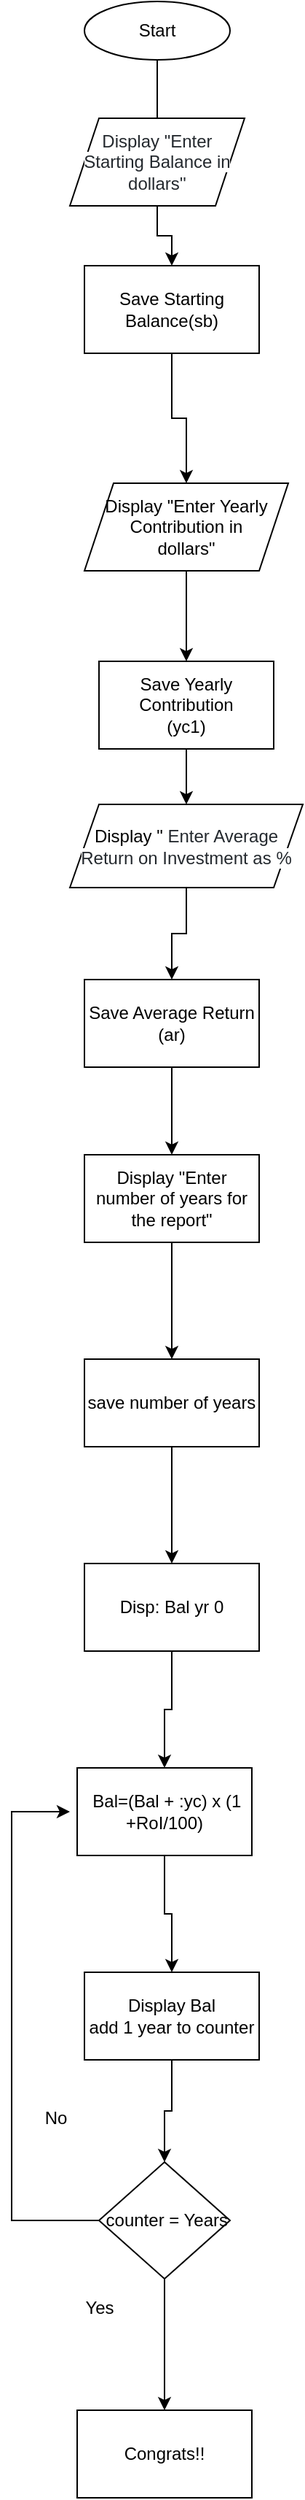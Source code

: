 <mxfile version="13.6.9" type="github">
  <diagram id="ovtI3kvPQnSv_diHjYjg" name="Page-1">
    <mxGraphModel dx="1032" dy="548" grid="1" gridSize="10" guides="1" tooltips="1" connect="1" arrows="1" fold="1" page="1" pageScale="1" pageWidth="850" pageHeight="1100" math="0" shadow="0">
      <root>
        <mxCell id="0" />
        <mxCell id="1" parent="0" />
        <mxCell id="vNmvQs24orC51QFKWI_Z-5" value="" style="edgeStyle=orthogonalEdgeStyle;rounded=0;orthogonalLoop=1;jettySize=auto;html=1;" parent="1" source="vNmvQs24orC51QFKWI_Z-1" edge="1">
          <mxGeometry relative="1" as="geometry">
            <mxPoint x="120" y="110" as="targetPoint" />
            <Array as="points">
              <mxPoint x="120" y="90" />
              <mxPoint x="120" y="90" />
            </Array>
          </mxGeometry>
        </mxCell>
        <mxCell id="vNmvQs24orC51QFKWI_Z-1" value="Start" style="ellipse;whiteSpace=wrap;html=1;" parent="1" vertex="1">
          <mxGeometry x="70" y="10" width="100" height="40" as="geometry" />
        </mxCell>
        <mxCell id="WoGMMZkuU9i0fPheh7HE-2" value="" style="edgeStyle=orthogonalEdgeStyle;rounded=0;orthogonalLoop=1;jettySize=auto;html=1;" edge="1" parent="1" source="vNmvQs24orC51QFKWI_Z-7" target="WoGMMZkuU9i0fPheh7HE-1">
          <mxGeometry relative="1" as="geometry" />
        </mxCell>
        <mxCell id="vNmvQs24orC51QFKWI_Z-7" value="&lt;font color=&quot;#24292e&quot;&gt;&lt;span style=&quot;background-color: rgb(255 , 255 , 255)&quot;&gt;Display &quot;&lt;/span&gt;&lt;/font&gt;&lt;span style=&quot;color: rgb(36 , 41 , 46) ; font-family: , &amp;#34;consolas&amp;#34; , &amp;#34;liberation mono&amp;#34; , &amp;#34;menlo&amp;#34; , monospace ; background-color: rgb(255 , 255 , 255)&quot;&gt;Enter Starting Balance in dollars&#39;&#39;&lt;/span&gt;" style="shape=parallelogram;perimeter=parallelogramPerimeter;whiteSpace=wrap;html=1;fixedSize=1;" parent="1" vertex="1">
          <mxGeometry x="60" y="90" width="120" height="60" as="geometry" />
        </mxCell>
        <mxCell id="WoGMMZkuU9i0fPheh7HE-4" value="" style="edgeStyle=orthogonalEdgeStyle;rounded=0;orthogonalLoop=1;jettySize=auto;html=1;" edge="1" parent="1" source="WoGMMZkuU9i0fPheh7HE-1" target="WoGMMZkuU9i0fPheh7HE-3">
          <mxGeometry relative="1" as="geometry" />
        </mxCell>
        <mxCell id="WoGMMZkuU9i0fPheh7HE-1" value="Save Starting Balance(sb)" style="whiteSpace=wrap;html=1;" vertex="1" parent="1">
          <mxGeometry x="70" y="191" width="120" height="60" as="geometry" />
        </mxCell>
        <mxCell id="WoGMMZkuU9i0fPheh7HE-7" value="" style="edgeStyle=orthogonalEdgeStyle;rounded=0;orthogonalLoop=1;jettySize=auto;html=1;" edge="1" parent="1" source="WoGMMZkuU9i0fPheh7HE-3" target="WoGMMZkuU9i0fPheh7HE-6">
          <mxGeometry relative="1" as="geometry" />
        </mxCell>
        <mxCell id="WoGMMZkuU9i0fPheh7HE-3" value="Display &quot;Enter Yearly&lt;br&gt;Contribution in &lt;br&gt;dollars&quot;" style="shape=parallelogram;perimeter=parallelogramPerimeter;whiteSpace=wrap;html=1;fixedSize=1;" vertex="1" parent="1">
          <mxGeometry x="70" y="340" width="140" height="60" as="geometry" />
        </mxCell>
        <mxCell id="WoGMMZkuU9i0fPheh7HE-9" value="" style="edgeStyle=orthogonalEdgeStyle;rounded=0;orthogonalLoop=1;jettySize=auto;html=1;" edge="1" parent="1" source="WoGMMZkuU9i0fPheh7HE-6" target="WoGMMZkuU9i0fPheh7HE-8">
          <mxGeometry relative="1" as="geometry" />
        </mxCell>
        <mxCell id="WoGMMZkuU9i0fPheh7HE-6" value="Save Yearly Contribution&lt;br&gt;(yc1)" style="whiteSpace=wrap;html=1;" vertex="1" parent="1">
          <mxGeometry x="80" y="462" width="120" height="60" as="geometry" />
        </mxCell>
        <mxCell id="WoGMMZkuU9i0fPheh7HE-11" value="" style="edgeStyle=orthogonalEdgeStyle;rounded=0;orthogonalLoop=1;jettySize=auto;html=1;" edge="1" parent="1" source="WoGMMZkuU9i0fPheh7HE-8" target="WoGMMZkuU9i0fPheh7HE-10">
          <mxGeometry relative="1" as="geometry" />
        </mxCell>
        <mxCell id="WoGMMZkuU9i0fPheh7HE-8" value="Display &quot;&amp;nbsp;&lt;span style=&quot;color: rgb(36 , 41 , 46) ; font-family: , &amp;#34;consolas&amp;#34; , &amp;#34;liberation mono&amp;#34; , &amp;#34;menlo&amp;#34; , monospace ; background-color: rgb(255 , 255 , 255)&quot;&gt;Enter Average Return on Investment as %&lt;/span&gt;" style="shape=parallelogram;perimeter=parallelogramPerimeter;whiteSpace=wrap;html=1;fixedSize=1;" vertex="1" parent="1">
          <mxGeometry x="60" y="560" width="160" height="57" as="geometry" />
        </mxCell>
        <mxCell id="WoGMMZkuU9i0fPheh7HE-14" value="" style="edgeStyle=orthogonalEdgeStyle;rounded=0;orthogonalLoop=1;jettySize=auto;html=1;" edge="1" parent="1" source="WoGMMZkuU9i0fPheh7HE-10" target="WoGMMZkuU9i0fPheh7HE-12">
          <mxGeometry relative="1" as="geometry" />
        </mxCell>
        <mxCell id="WoGMMZkuU9i0fPheh7HE-10" value="Save Average Return&lt;br&gt;(ar)" style="whiteSpace=wrap;html=1;" vertex="1" parent="1">
          <mxGeometry x="70" y="680" width="120" height="60" as="geometry" />
        </mxCell>
        <mxCell id="WoGMMZkuU9i0fPheh7HE-18" value="" style="edgeStyle=orthogonalEdgeStyle;rounded=0;orthogonalLoop=1;jettySize=auto;html=1;" edge="1" parent="1" source="WoGMMZkuU9i0fPheh7HE-12" target="WoGMMZkuU9i0fPheh7HE-17">
          <mxGeometry relative="1" as="geometry" />
        </mxCell>
        <mxCell id="WoGMMZkuU9i0fPheh7HE-12" value="Display &quot;Enter number of years for the report&quot;" style="whiteSpace=wrap;html=1;" vertex="1" parent="1">
          <mxGeometry x="70" y="800" width="120" height="60" as="geometry" />
        </mxCell>
        <mxCell id="WoGMMZkuU9i0fPheh7HE-24" value="" style="edgeStyle=orthogonalEdgeStyle;rounded=0;orthogonalLoop=1;jettySize=auto;html=1;" edge="1" parent="1" source="WoGMMZkuU9i0fPheh7HE-17" target="WoGMMZkuU9i0fPheh7HE-23">
          <mxGeometry relative="1" as="geometry" />
        </mxCell>
        <mxCell id="WoGMMZkuU9i0fPheh7HE-17" value="save number of years" style="whiteSpace=wrap;html=1;" vertex="1" parent="1">
          <mxGeometry x="70" y="940" width="120" height="60" as="geometry" />
        </mxCell>
        <mxCell id="WoGMMZkuU9i0fPheh7HE-28" value="" style="edgeStyle=orthogonalEdgeStyle;rounded=0;orthogonalLoop=1;jettySize=auto;html=1;" edge="1" parent="1" source="WoGMMZkuU9i0fPheh7HE-23" target="WoGMMZkuU9i0fPheh7HE-27">
          <mxGeometry relative="1" as="geometry" />
        </mxCell>
        <mxCell id="WoGMMZkuU9i0fPheh7HE-23" value="Disp: Bal yr 0" style="whiteSpace=wrap;html=1;" vertex="1" parent="1">
          <mxGeometry x="70" y="1080" width="120" height="60" as="geometry" />
        </mxCell>
        <mxCell id="WoGMMZkuU9i0fPheh7HE-33" value="" style="edgeStyle=orthogonalEdgeStyle;rounded=0;orthogonalLoop=1;jettySize=auto;html=1;" edge="1" parent="1" source="WoGMMZkuU9i0fPheh7HE-27" target="WoGMMZkuU9i0fPheh7HE-32">
          <mxGeometry relative="1" as="geometry" />
        </mxCell>
        <mxCell id="WoGMMZkuU9i0fPheh7HE-27" value="&amp;nbsp;Bal=(Bal + :yc) x (1 +RoI/100)" style="whiteSpace=wrap;html=1;" vertex="1" parent="1">
          <mxGeometry x="65" y="1220" width="120" height="60" as="geometry" />
        </mxCell>
        <mxCell id="WoGMMZkuU9i0fPheh7HE-35" value="" style="edgeStyle=orthogonalEdgeStyle;rounded=0;orthogonalLoop=1;jettySize=auto;html=1;" edge="1" parent="1" source="WoGMMZkuU9i0fPheh7HE-32" target="WoGMMZkuU9i0fPheh7HE-34">
          <mxGeometry relative="1" as="geometry" />
        </mxCell>
        <mxCell id="WoGMMZkuU9i0fPheh7HE-32" value="Display Bal&lt;br&gt;add 1 year to counter" style="whiteSpace=wrap;html=1;" vertex="1" parent="1">
          <mxGeometry x="70" y="1360" width="120" height="60" as="geometry" />
        </mxCell>
        <mxCell id="WoGMMZkuU9i0fPheh7HE-36" style="edgeStyle=orthogonalEdgeStyle;rounded=0;orthogonalLoop=1;jettySize=auto;html=1;exitX=0;exitY=0.5;exitDx=0;exitDy=0;" edge="1" parent="1" source="WoGMMZkuU9i0fPheh7HE-34">
          <mxGeometry relative="1" as="geometry">
            <mxPoint x="60" y="1250" as="targetPoint" />
            <Array as="points">
              <mxPoint x="20" y="1530" />
              <mxPoint x="20" y="1250" />
            </Array>
          </mxGeometry>
        </mxCell>
        <mxCell id="WoGMMZkuU9i0fPheh7HE-42" value="" style="edgeStyle=orthogonalEdgeStyle;rounded=0;orthogonalLoop=1;jettySize=auto;html=1;" edge="1" parent="1" source="WoGMMZkuU9i0fPheh7HE-34" target="WoGMMZkuU9i0fPheh7HE-41">
          <mxGeometry relative="1" as="geometry" />
        </mxCell>
        <mxCell id="WoGMMZkuU9i0fPheh7HE-34" value="&amp;nbsp;counter = Years" style="rhombus;whiteSpace=wrap;html=1;" vertex="1" parent="1">
          <mxGeometry x="80" y="1490" width="90" height="80" as="geometry" />
        </mxCell>
        <mxCell id="WoGMMZkuU9i0fPheh7HE-37" value="No" style="text;html=1;align=center;verticalAlign=middle;resizable=0;points=[];autosize=1;" vertex="1" parent="1">
          <mxGeometry x="35" y="1450" width="30" height="20" as="geometry" />
        </mxCell>
        <mxCell id="WoGMMZkuU9i0fPheh7HE-38" value="Yes" style="text;html=1;align=center;verticalAlign=middle;resizable=0;points=[];autosize=1;" vertex="1" parent="1">
          <mxGeometry x="65" y="1580" width="30" height="20" as="geometry" />
        </mxCell>
        <mxCell id="WoGMMZkuU9i0fPheh7HE-41" value="Congrats!!" style="whiteSpace=wrap;html=1;" vertex="1" parent="1">
          <mxGeometry x="65" y="1660" width="120" height="60" as="geometry" />
        </mxCell>
      </root>
    </mxGraphModel>
  </diagram>
</mxfile>
